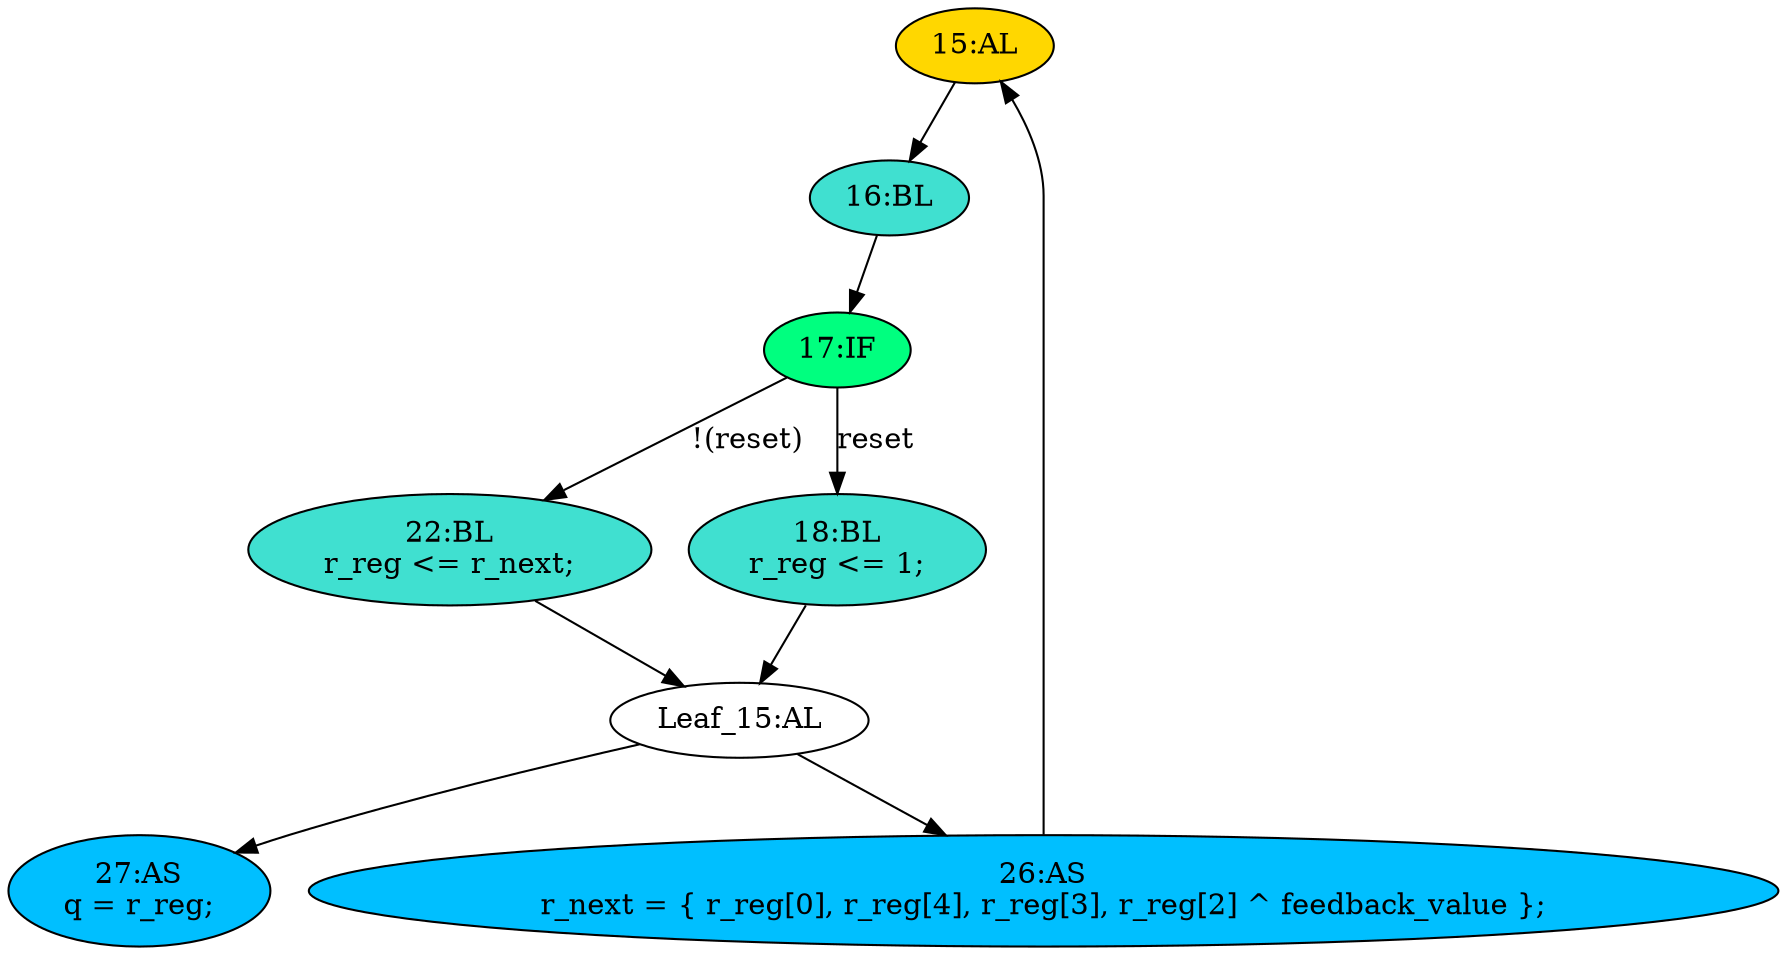 strict digraph "compose( ,  )" {
	node [label="\N"];
	"15:AL"	[ast="<pyverilog.vparser.ast.Always object at 0x7f8c85756bd0>",
		clk_sens=True,
		fillcolor=gold,
		label="15:AL",
		sens="['clk']",
		statements="[]",
		style=filled,
		typ=Always,
		use_var="['reset', 'r_next']"];
	"16:BL"	[ast="<pyverilog.vparser.ast.Block object at 0x7f8c857a4110>",
		fillcolor=turquoise,
		label="16:BL",
		statements="[]",
		style=filled,
		typ=Block];
	"15:AL" -> "16:BL"	[cond="[]",
		lineno=None];
	"27:AS"	[ast="<pyverilog.vparser.ast.Assign object at 0x7f8c857a7290>",
		def_var="['q']",
		fillcolor=deepskyblue,
		label="27:AS
q = r_reg;",
		statements="[]",
		style=filled,
		typ=Assign,
		use_var="['r_reg']"];
	"22:BL"	[ast="<pyverilog.vparser.ast.Block object at 0x7f8c8574ecd0>",
		fillcolor=turquoise,
		label="22:BL
r_reg <= r_next;",
		statements="[<pyverilog.vparser.ast.NonblockingSubstitution object at 0x7f8c8574ebd0>]",
		style=filled,
		typ=Block];
	"Leaf_15:AL"	[def_var="['r_reg']",
		label="Leaf_15:AL"];
	"22:BL" -> "Leaf_15:AL"	[cond="[]",
		lineno=None];
	"17:IF"	[ast="<pyverilog.vparser.ast.IfStatement object at 0x7f8c857a4610>",
		fillcolor=springgreen,
		label="17:IF",
		statements="[]",
		style=filled,
		typ=IfStatement];
	"17:IF" -> "22:BL"	[cond="['reset']",
		label="!(reset)",
		lineno=17];
	"18:BL"	[ast="<pyverilog.vparser.ast.Block object at 0x7f8c85756810>",
		fillcolor=turquoise,
		label="18:BL
r_reg <= 1;",
		statements="[<pyverilog.vparser.ast.NonblockingSubstitution object at 0x7f8c857a4210>]",
		style=filled,
		typ=Block];
	"17:IF" -> "18:BL"	[cond="['reset']",
		label=reset,
		lineno=17];
	"18:BL" -> "Leaf_15:AL"	[cond="[]",
		lineno=None];
	"Leaf_15:AL" -> "27:AS";
	"26:AS"	[ast="<pyverilog.vparser.ast.Assign object at 0x7f8c857a7450>",
		def_var="['r_next']",
		fillcolor=deepskyblue,
		label="26:AS
r_next = { r_reg[0], r_reg[4], r_reg[3], r_reg[2] ^ feedback_value };",
		statements="[]",
		style=filled,
		typ=Assign,
		use_var="['r_reg', 'r_reg', 'r_reg', 'r_reg', 'feedback_value']"];
	"Leaf_15:AL" -> "26:AS";
	"26:AS" -> "15:AL";
	"16:BL" -> "17:IF"	[cond="[]",
		lineno=None];
}
